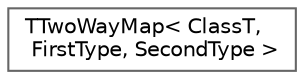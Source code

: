 digraph "Graphical Class Hierarchy"
{
 // INTERACTIVE_SVG=YES
 // LATEX_PDF_SIZE
  bgcolor="transparent";
  edge [fontname=Helvetica,fontsize=10,labelfontname=Helvetica,labelfontsize=10];
  node [fontname=Helvetica,fontsize=10,shape=box,height=0.2,width=0.4];
  rankdir="LR";
  Node0 [id="Node000000",label="TTwoWayMap\< ClassT,\l FirstType, SecondType \>",height=0.2,width=0.4,color="grey40", fillcolor="white", style="filled",URL="$d3/dbe/structTTwoWayMap.html",tooltip="Statically allocates two maps from the same array of pairs."];
}
